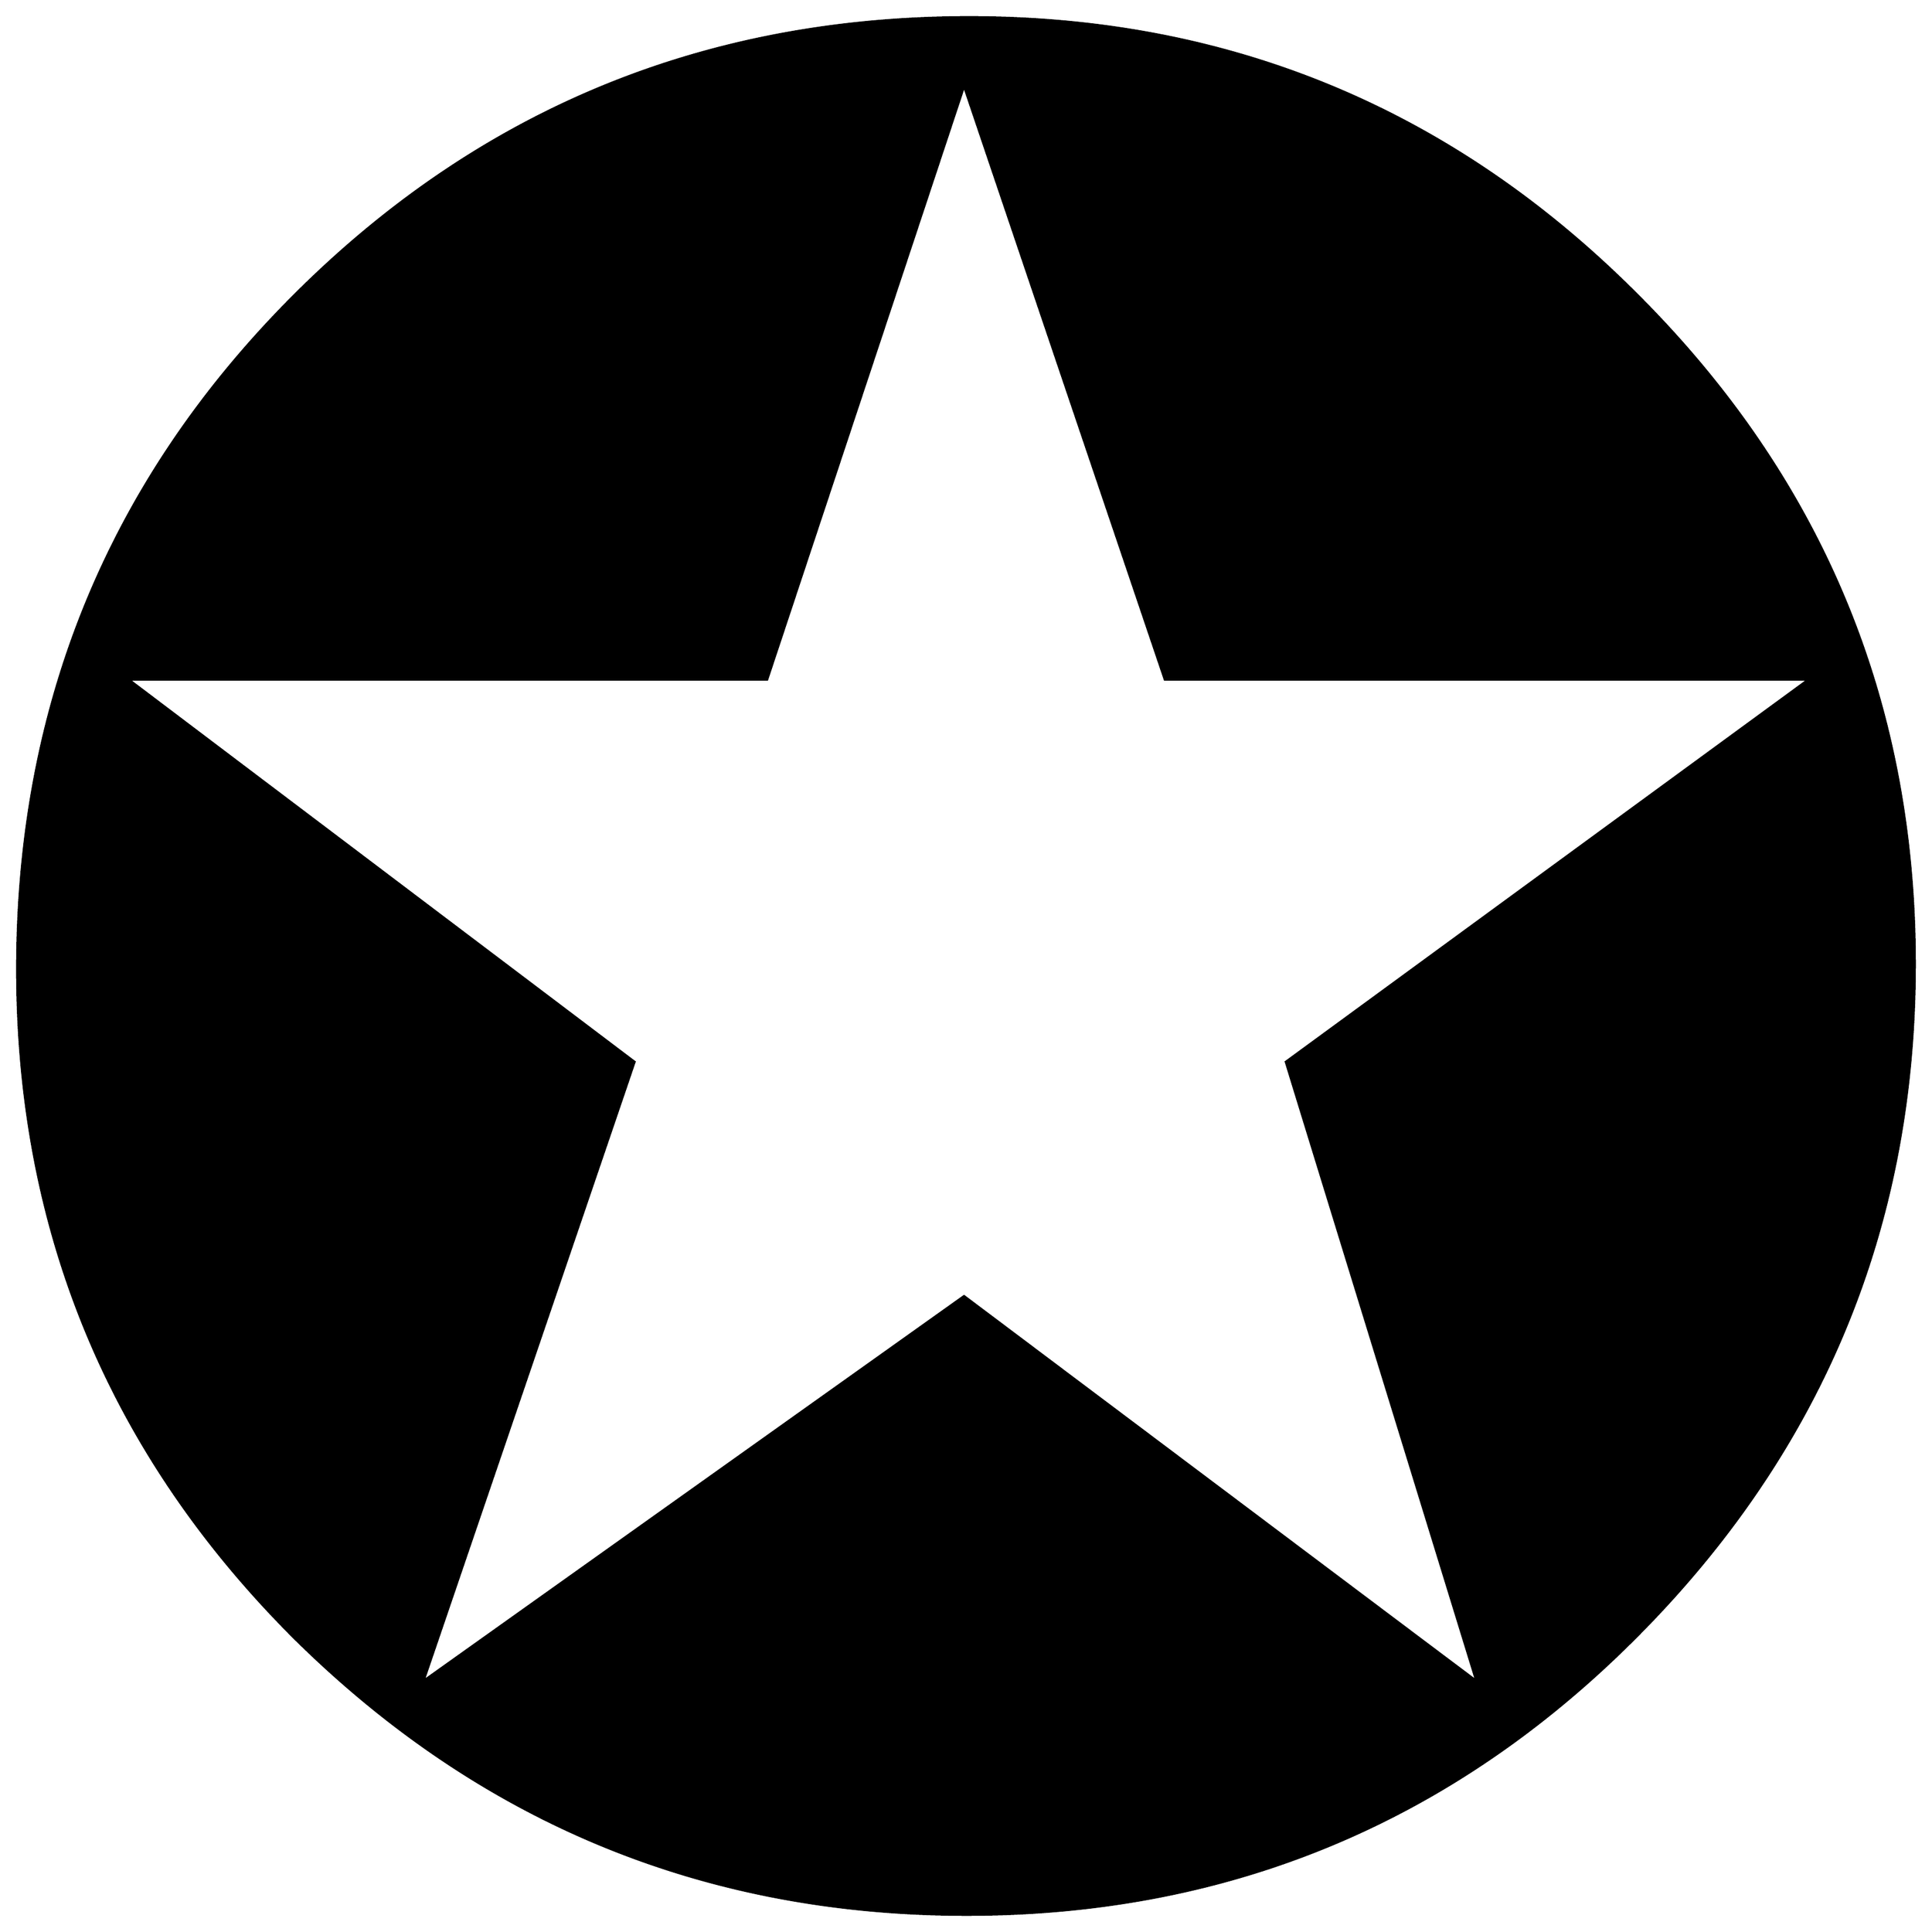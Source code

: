 


\begin{tikzpicture}[y=0.80pt, x=0.80pt, yscale=-1.0, xscale=1.0, inner sep=0pt, outer sep=0pt]
\begin{scope}[shift={(100.0,1831.0)},nonzero rule]
  \path[draw=.,fill=.,line width=1.600pt] (1573.0,-709.0) ..
    controls (1573.0,-505.667) and (1501.0,-331.667) ..
    (1357.0,-187.0) .. controls (1213.667,-43.0) and (1040.333,29.0)
    .. (837.0,29.0) .. controls (634.333,29.0) and (460.667,-42.333)
    .. (316.0,-185.0) .. controls (172.0,-328.333) and
    (100.0,-501.667) .. (100.0,-705.0) .. controls (100.0,-910.333)
    and (171.667,-1084.667) .. (315.0,-1228.0) .. controls
    (459.0,-1372.0) and (633.667,-1444.0) .. (839.0,-1444.0) ..
    controls (1041.667,-1444.0) and (1214.667,-1372.0) ..
    (1358.0,-1228.0) .. controls (1501.333,-1084.667) and
    (1573.0,-911.667) .. (1573.0,-709.0) -- cycle(1491.0,-930.0)
    -- (991.0,-930.0) -- (835.0,-1391.0) -- (682.0,-930.0) --
    (186.0,-930.0) -- (579.0,-633.0) -- (415.0,-152.0) --
    (835.0,-451.0) -- (1233.0,-152.0) -- (1085.0,-633.0) --
    (1491.0,-930.0) -- cycle;
\end{scope}

\end{tikzpicture}

